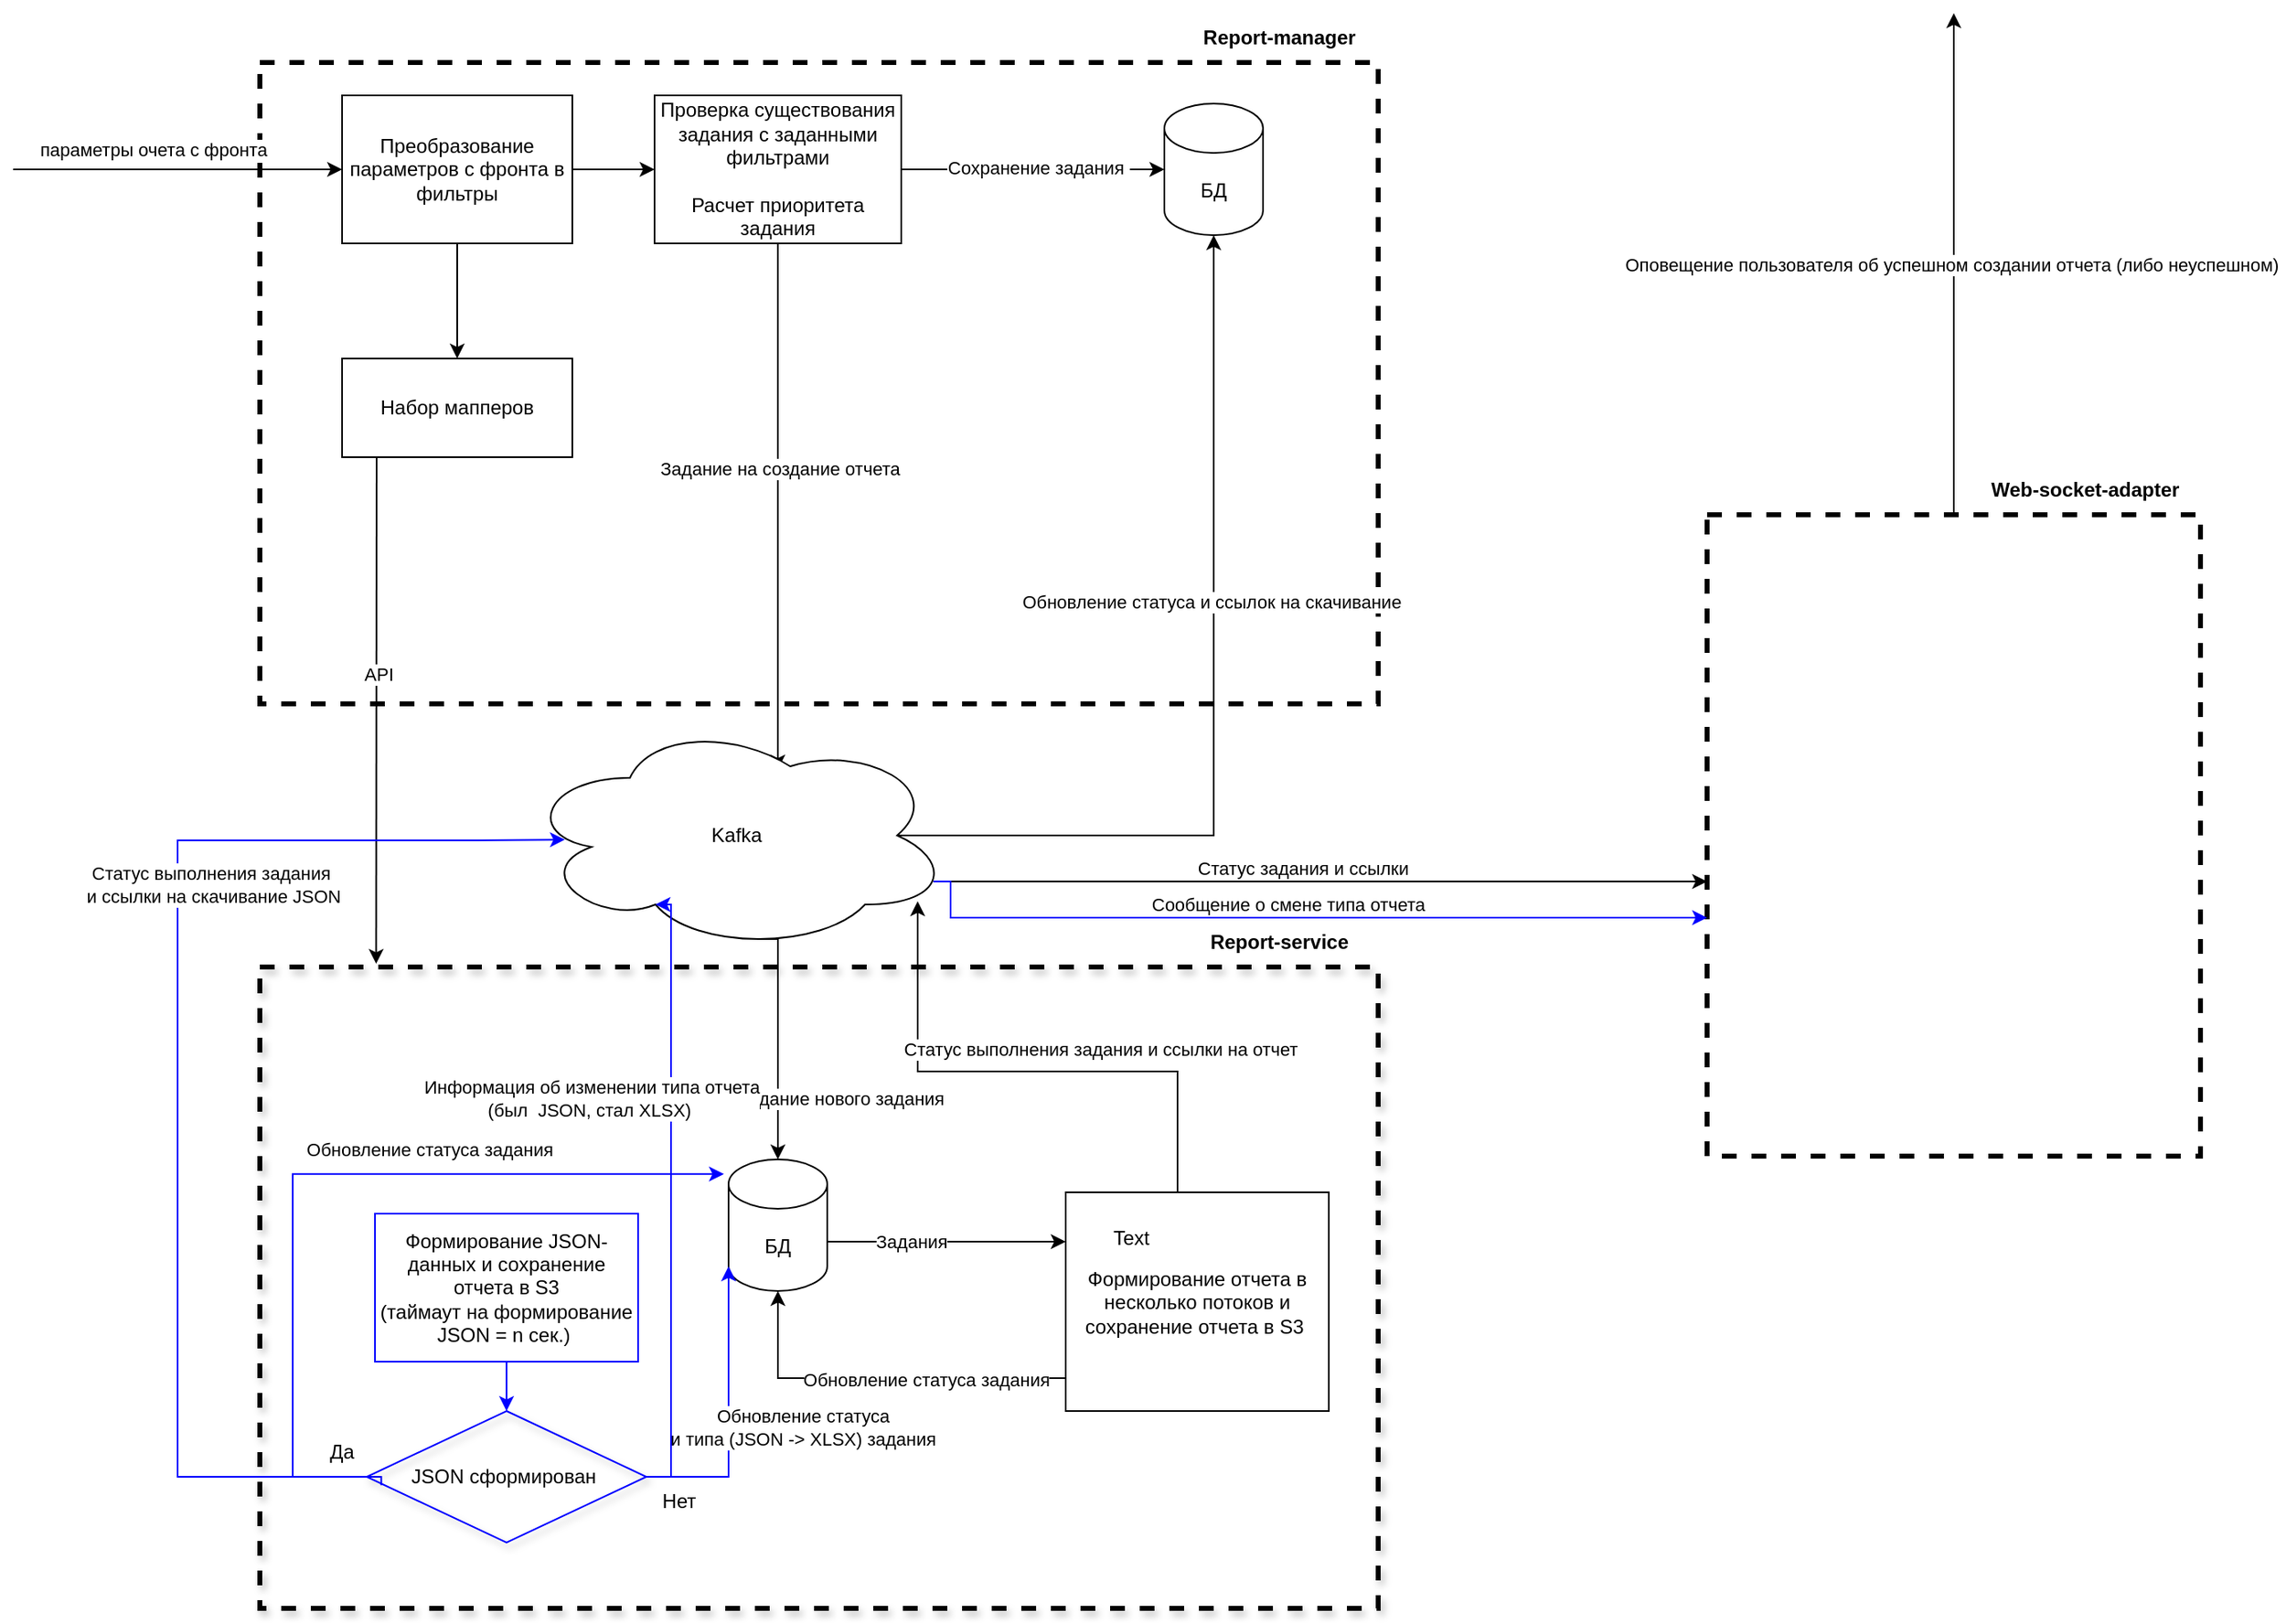 <mxfile version="16.5.6" type="github">
  <diagram id="--_mKY9uIyGNnoBqqsMm" name="Page-1">
    <mxGraphModel dx="1282" dy="592" grid="1" gridSize="10" guides="1" tooltips="1" connect="1" arrows="1" fold="1" page="1" pageScale="1" pageWidth="1169" pageHeight="1654" math="0" shadow="0">
      <root>
        <mxCell id="0" />
        <mxCell id="1" parent="0" />
        <mxCell id="ihDoaSoHkPEgw2970Gpz-1" value="" style="rounded=0;whiteSpace=wrap;html=1;dashed=1;strokeColor=default;fillColor=none;strokeWidth=3;" parent="1" vertex="1">
          <mxGeometry x="160" y="160" width="680" height="390" as="geometry" />
        </mxCell>
        <mxCell id="ihDoaSoHkPEgw2970Gpz-2" value="Report-manager" style="text;html=1;strokeColor=none;fillColor=none;align=center;verticalAlign=middle;whiteSpace=wrap;rounded=0;fontStyle=1" parent="1" vertex="1">
          <mxGeometry x="710" y="130" width="140" height="30" as="geometry" />
        </mxCell>
        <mxCell id="ihDoaSoHkPEgw2970Gpz-3" value="" style="rounded=0;whiteSpace=wrap;html=1;dashed=1;strokeColor=default;fillColor=none;strokeWidth=3;shadow=1;" parent="1" vertex="1">
          <mxGeometry x="160" y="710" width="680" height="390" as="geometry" />
        </mxCell>
        <mxCell id="ihDoaSoHkPEgw2970Gpz-4" value="Report-service" style="text;html=1;strokeColor=none;fillColor=none;align=center;verticalAlign=middle;whiteSpace=wrap;rounded=0;fontStyle=1" parent="1" vertex="1">
          <mxGeometry x="710" y="680" width="140" height="30" as="geometry" />
        </mxCell>
        <mxCell id="ihDoaSoHkPEgw2970Gpz-5" value="" style="endArrow=classic;html=1;rounded=0;" parent="1" target="ihDoaSoHkPEgw2970Gpz-7" edge="1">
          <mxGeometry width="50" height="50" relative="1" as="geometry">
            <mxPoint x="10" y="225" as="sourcePoint" />
            <mxPoint x="159" y="202" as="targetPoint" />
          </mxGeometry>
        </mxCell>
        <mxCell id="ihDoaSoHkPEgw2970Gpz-6" value="параметры очета с фронта" style="edgeLabel;html=1;align=center;verticalAlign=middle;resizable=0;points=[];" parent="ihDoaSoHkPEgw2970Gpz-5" vertex="1" connectable="0">
          <mxGeometry x="-0.437" y="-1" relative="1" as="geometry">
            <mxPoint x="28" y="-13" as="offset" />
          </mxGeometry>
        </mxCell>
        <mxCell id="NRzl2iRrGpZ0gu4GAXt2-4" style="edgeStyle=orthogonalEdgeStyle;rounded=0;orthogonalLoop=1;jettySize=auto;html=1;exitX=1;exitY=0.5;exitDx=0;exitDy=0;" parent="1" source="ihDoaSoHkPEgw2970Gpz-7" target="NRzl2iRrGpZ0gu4GAXt2-3" edge="1">
          <mxGeometry relative="1" as="geometry" />
        </mxCell>
        <mxCell id="NRzl2iRrGpZ0gu4GAXt2-31" style="edgeStyle=orthogonalEdgeStyle;rounded=0;orthogonalLoop=1;jettySize=auto;html=1;" parent="1" source="ihDoaSoHkPEgw2970Gpz-7" target="NRzl2iRrGpZ0gu4GAXt2-30" edge="1">
          <mxGeometry relative="1" as="geometry" />
        </mxCell>
        <mxCell id="ihDoaSoHkPEgw2970Gpz-7" value="Преобразование параметров с фронта в фильтры" style="rounded=0;whiteSpace=wrap;html=1;strokeColor=default;strokeWidth=1;fillColor=default;" parent="1" vertex="1">
          <mxGeometry x="210" y="180" width="140" height="90" as="geometry" />
        </mxCell>
        <mxCell id="NRzl2iRrGpZ0gu4GAXt2-1" value="" style="endArrow=classic;html=1;rounded=0;entryX=0.104;entryY=-0.005;entryDx=0;entryDy=0;entryPerimeter=0;exitX=0.15;exitY=0.993;exitDx=0;exitDy=0;exitPerimeter=0;" parent="1" source="NRzl2iRrGpZ0gu4GAXt2-30" target="ihDoaSoHkPEgw2970Gpz-3" edge="1">
          <mxGeometry width="50" height="50" relative="1" as="geometry">
            <mxPoint x="231" y="270" as="sourcePoint" />
            <mxPoint x="229" y="700" as="targetPoint" />
          </mxGeometry>
        </mxCell>
        <mxCell id="NRzl2iRrGpZ0gu4GAXt2-2" value="API" style="edgeLabel;html=1;align=center;verticalAlign=middle;resizable=0;points=[];" parent="NRzl2iRrGpZ0gu4GAXt2-1" vertex="1" connectable="0">
          <mxGeometry x="-0.143" y="1" relative="1" as="geometry">
            <mxPoint as="offset" />
          </mxGeometry>
        </mxCell>
        <mxCell id="NRzl2iRrGpZ0gu4GAXt2-6" style="edgeStyle=orthogonalEdgeStyle;rounded=0;orthogonalLoop=1;jettySize=auto;html=1;exitX=1;exitY=0.5;exitDx=0;exitDy=0;entryX=0;entryY=0.5;entryDx=0;entryDy=0;entryPerimeter=0;" parent="1" source="NRzl2iRrGpZ0gu4GAXt2-3" target="NRzl2iRrGpZ0gu4GAXt2-5" edge="1">
          <mxGeometry relative="1" as="geometry" />
        </mxCell>
        <mxCell id="NRzl2iRrGpZ0gu4GAXt2-7" value="Сохранение задания&amp;nbsp;" style="edgeLabel;html=1;align=center;verticalAlign=middle;resizable=0;points=[];" parent="NRzl2iRrGpZ0gu4GAXt2-6" vertex="1" connectable="0">
          <mxGeometry x="0.037" y="1" relative="1" as="geometry">
            <mxPoint as="offset" />
          </mxGeometry>
        </mxCell>
        <mxCell id="NRzl2iRrGpZ0gu4GAXt2-11" style="edgeStyle=orthogonalEdgeStyle;rounded=0;orthogonalLoop=1;jettySize=auto;html=1;entryX=0.596;entryY=0.214;entryDx=0;entryDy=0;entryPerimeter=0;" parent="1" source="NRzl2iRrGpZ0gu4GAXt2-3" target="NRzl2iRrGpZ0gu4GAXt2-10" edge="1">
          <mxGeometry relative="1" as="geometry" />
        </mxCell>
        <mxCell id="NRzl2iRrGpZ0gu4GAXt2-12" value="Задание на создание отчета" style="edgeLabel;html=1;align=center;verticalAlign=middle;resizable=0;points=[];" parent="NRzl2iRrGpZ0gu4GAXt2-11" vertex="1" connectable="0">
          <mxGeometry x="-0.144" y="1" relative="1" as="geometry">
            <mxPoint as="offset" />
          </mxGeometry>
        </mxCell>
        <mxCell id="NRzl2iRrGpZ0gu4GAXt2-3" value="Проверка существования задания с заданными фильтрами&lt;br&gt;&lt;br&gt;Расчет приоритета задания" style="rounded=0;whiteSpace=wrap;html=1;" parent="1" vertex="1">
          <mxGeometry x="400" y="180" width="150" height="90" as="geometry" />
        </mxCell>
        <mxCell id="NRzl2iRrGpZ0gu4GAXt2-5" value="БД" style="shape=cylinder3;whiteSpace=wrap;html=1;boundedLbl=1;backgroundOutline=1;size=15;" parent="1" vertex="1">
          <mxGeometry x="710" y="185" width="60" height="80" as="geometry" />
        </mxCell>
        <mxCell id="NRzl2iRrGpZ0gu4GAXt2-14" style="edgeStyle=orthogonalEdgeStyle;rounded=0;orthogonalLoop=1;jettySize=auto;html=1;exitX=0.55;exitY=0.95;exitDx=0;exitDy=0;exitPerimeter=0;entryX=0.5;entryY=0;entryDx=0;entryDy=0;entryPerimeter=0;" parent="1" source="NRzl2iRrGpZ0gu4GAXt2-10" target="NRzl2iRrGpZ0gu4GAXt2-13" edge="1">
          <mxGeometry relative="1" as="geometry">
            <Array as="points">
              <mxPoint x="475" y="693" />
            </Array>
          </mxGeometry>
        </mxCell>
        <mxCell id="NRzl2iRrGpZ0gu4GAXt2-15" value="Создание нового задания" style="edgeLabel;html=1;align=center;verticalAlign=middle;resizable=0;points=[];" parent="NRzl2iRrGpZ0gu4GAXt2-14" vertex="1" connectable="0">
          <mxGeometry x="0.172" y="1" relative="1" as="geometry">
            <mxPoint x="34" y="23" as="offset" />
          </mxGeometry>
        </mxCell>
        <mxCell id="NRzl2iRrGpZ0gu4GAXt2-23" style="edgeStyle=orthogonalEdgeStyle;rounded=0;orthogonalLoop=1;jettySize=auto;html=1;entryX=0.5;entryY=1;entryDx=0;entryDy=0;entryPerimeter=0;exitX=0.875;exitY=0.5;exitDx=0;exitDy=0;exitPerimeter=0;" parent="1" source="NRzl2iRrGpZ0gu4GAXt2-10" target="NRzl2iRrGpZ0gu4GAXt2-5" edge="1">
          <mxGeometry relative="1" as="geometry" />
        </mxCell>
        <mxCell id="NRzl2iRrGpZ0gu4GAXt2-24" value="Обновление статуса и ссылок на скачивание&amp;nbsp;" style="edgeLabel;html=1;align=center;verticalAlign=middle;resizable=0;points=[];" parent="NRzl2iRrGpZ0gu4GAXt2-23" vertex="1" connectable="0">
          <mxGeometry x="0.2" relative="1" as="geometry">
            <mxPoint as="offset" />
          </mxGeometry>
        </mxCell>
        <mxCell id="NRzl2iRrGpZ0gu4GAXt2-27" style="edgeStyle=orthogonalEdgeStyle;rounded=0;orthogonalLoop=1;jettySize=auto;html=1;exitX=0.96;exitY=0.7;exitDx=0;exitDy=0;exitPerimeter=0;" parent="1" source="NRzl2iRrGpZ0gu4GAXt2-10" target="NRzl2iRrGpZ0gu4GAXt2-25" edge="1">
          <mxGeometry relative="1" as="geometry">
            <Array as="points">
              <mxPoint x="1120" y="658" />
              <mxPoint x="1120" y="658" />
            </Array>
          </mxGeometry>
        </mxCell>
        <mxCell id="NRzl2iRrGpZ0gu4GAXt2-28" value="Статус задания и ссылки" style="edgeLabel;html=1;align=center;verticalAlign=middle;resizable=0;points=[];" parent="NRzl2iRrGpZ0gu4GAXt2-27" vertex="1" connectable="0">
          <mxGeometry x="0.175" y="2" relative="1" as="geometry">
            <mxPoint x="-52" y="-6" as="offset" />
          </mxGeometry>
        </mxCell>
        <mxCell id="NRzl2iRrGpZ0gu4GAXt2-10" value="Kafka" style="ellipse;shape=cloud;whiteSpace=wrap;html=1;" parent="1" vertex="1">
          <mxGeometry x="320" y="560" width="260" height="140" as="geometry" />
        </mxCell>
        <mxCell id="NRzl2iRrGpZ0gu4GAXt2-17" style="edgeStyle=orthogonalEdgeStyle;rounded=0;orthogonalLoop=1;jettySize=auto;html=1;" parent="1" source="NRzl2iRrGpZ0gu4GAXt2-13" target="NRzl2iRrGpZ0gu4GAXt2-16" edge="1">
          <mxGeometry relative="1" as="geometry">
            <Array as="points">
              <mxPoint x="560" y="877" />
              <mxPoint x="560" y="877" />
            </Array>
          </mxGeometry>
        </mxCell>
        <mxCell id="NRzl2iRrGpZ0gu4GAXt2-19" value="Задания" style="edgeLabel;html=1;align=center;verticalAlign=middle;resizable=0;points=[];" parent="NRzl2iRrGpZ0gu4GAXt2-17" vertex="1" connectable="0">
          <mxGeometry x="-0.304" relative="1" as="geometry">
            <mxPoint as="offset" />
          </mxGeometry>
        </mxCell>
        <mxCell id="NRzl2iRrGpZ0gu4GAXt2-13" value="БД" style="shape=cylinder3;whiteSpace=wrap;html=1;boundedLbl=1;backgroundOutline=1;size=15;" parent="1" vertex="1">
          <mxGeometry x="445" y="827" width="60" height="80" as="geometry" />
        </mxCell>
        <mxCell id="NRzl2iRrGpZ0gu4GAXt2-18" style="edgeStyle=orthogonalEdgeStyle;rounded=0;orthogonalLoop=1;jettySize=auto;html=1;" parent="1" source="NRzl2iRrGpZ0gu4GAXt2-16" target="NRzl2iRrGpZ0gu4GAXt2-13" edge="1">
          <mxGeometry relative="1" as="geometry">
            <Array as="points">
              <mxPoint x="475" y="960" />
            </Array>
          </mxGeometry>
        </mxCell>
        <mxCell id="NRzl2iRrGpZ0gu4GAXt2-20" value="Обновление статуса задания" style="edgeLabel;html=1;align=center;verticalAlign=middle;resizable=0;points=[];" parent="NRzl2iRrGpZ0gu4GAXt2-18" vertex="1" connectable="0">
          <mxGeometry x="-0.254" y="1" relative="1" as="geometry">
            <mxPoint as="offset" />
          </mxGeometry>
        </mxCell>
        <mxCell id="NRzl2iRrGpZ0gu4GAXt2-21" style="edgeStyle=orthogonalEdgeStyle;rounded=0;orthogonalLoop=1;jettySize=auto;html=1;exitX=0.425;exitY=-0.001;exitDx=0;exitDy=0;exitPerimeter=0;entryX=0.923;entryY=0.786;entryDx=0;entryDy=0;entryPerimeter=0;" parent="1" source="NRzl2iRrGpZ0gu4GAXt2-16" target="NRzl2iRrGpZ0gu4GAXt2-10" edge="1">
          <mxGeometry relative="1" as="geometry" />
        </mxCell>
        <mxCell id="NRzl2iRrGpZ0gu4GAXt2-22" value="Статус выполнения задания и ссылки на отчет" style="edgeLabel;html=1;align=center;verticalAlign=middle;resizable=0;points=[];" parent="NRzl2iRrGpZ0gu4GAXt2-21" vertex="1" connectable="0">
          <mxGeometry x="0.089" y="-1" relative="1" as="geometry">
            <mxPoint x="62" y="-13" as="offset" />
          </mxGeometry>
        </mxCell>
        <mxCell id="NRzl2iRrGpZ0gu4GAXt2-16" value="Формирование отчета в несколько потоков и сохранение отчета в S3&amp;nbsp;" style="rounded=0;whiteSpace=wrap;html=1;" parent="1" vertex="1">
          <mxGeometry x="650" y="847" width="160" height="133" as="geometry" />
        </mxCell>
        <mxCell id="NRzl2iRrGpZ0gu4GAXt2-29" value="Оповещение пользователя об успешном создании отчета (либо неуспешном)&amp;nbsp;" style="edgeStyle=orthogonalEdgeStyle;rounded=0;orthogonalLoop=1;jettySize=auto;html=1;" parent="1" source="NRzl2iRrGpZ0gu4GAXt2-25" edge="1">
          <mxGeometry relative="1" as="geometry">
            <mxPoint x="1190" y="130" as="targetPoint" />
          </mxGeometry>
        </mxCell>
        <mxCell id="NRzl2iRrGpZ0gu4GAXt2-25" value="" style="rounded=0;whiteSpace=wrap;html=1;dashed=1;strokeColor=default;fillColor=none;strokeWidth=3;" parent="1" vertex="1">
          <mxGeometry x="1040" y="435" width="300" height="390" as="geometry" />
        </mxCell>
        <mxCell id="NRzl2iRrGpZ0gu4GAXt2-26" value="Web-socket-adapter" style="text;html=1;strokeColor=none;fillColor=none;align=center;verticalAlign=middle;whiteSpace=wrap;rounded=0;fontStyle=1" parent="1" vertex="1">
          <mxGeometry x="1200" y="405" width="140" height="30" as="geometry" />
        </mxCell>
        <mxCell id="NRzl2iRrGpZ0gu4GAXt2-30" value="Набор мапперов" style="rounded=0;whiteSpace=wrap;html=1;" parent="1" vertex="1">
          <mxGeometry x="210" y="340" width="140" height="60" as="geometry" />
        </mxCell>
        <mxCell id="Woe1U0nDDBUeNtVWz05R-1" value="Формирование JSON-данных&amp;nbsp;и сохранение отчета в S3&lt;br&gt;(таймаут на формирование JSON = n сек.)&amp;nbsp;" style="rounded=0;whiteSpace=wrap;html=1;strokeColor=#0000FF;" vertex="1" parent="1">
          <mxGeometry x="230" y="860" width="160" height="90" as="geometry" />
        </mxCell>
        <mxCell id="Woe1U0nDDBUeNtVWz05R-2" style="edgeStyle=orthogonalEdgeStyle;rounded=0;orthogonalLoop=1;jettySize=auto;html=1;exitX=0.052;exitY=0.564;exitDx=0;exitDy=0;entryX=0.098;entryY=0.518;entryDx=0;entryDy=0;entryPerimeter=0;fillColor=#0000FF;strokeColor=#0000FF;exitPerimeter=0;" edge="1" parent="1" source="Woe1U0nDDBUeNtVWz05R-5" target="NRzl2iRrGpZ0gu4GAXt2-10">
          <mxGeometry relative="1" as="geometry">
            <mxPoint x="145" y="1020" as="sourcePoint" />
            <mxPoint x="290.99" y="670.12" as="targetPoint" />
            <Array as="points">
              <mxPoint x="234" y="1020" />
              <mxPoint x="110" y="1020" />
              <mxPoint x="110" y="633" />
              <mxPoint x="291" y="633" />
            </Array>
          </mxGeometry>
        </mxCell>
        <mxCell id="Woe1U0nDDBUeNtVWz05R-3" value="Статус выполнения задания&lt;br&gt;&amp;nbsp;и ссылки на скачивание JSON" style="edgeLabel;html=1;align=center;verticalAlign=middle;resizable=0;points=[];strokeColor=#0000FF;fillColor=#0000FF;" vertex="1" connectable="0" parent="Woe1U0nDDBUeNtVWz05R-2">
          <mxGeometry x="0.089" y="-1" relative="1" as="geometry">
            <mxPoint x="19" y="-80" as="offset" />
          </mxGeometry>
        </mxCell>
        <mxCell id="Woe1U0nDDBUeNtVWz05R-5" value="JSON сформирован&amp;nbsp;" style="rhombus;whiteSpace=wrap;html=1;shadow=1;strokeColor=#0000FF;fillColor=none;" vertex="1" parent="1">
          <mxGeometry x="225" y="980" width="170" height="80" as="geometry" />
        </mxCell>
        <mxCell id="Woe1U0nDDBUeNtVWz05R-6" value="" style="endArrow=classic;html=1;rounded=0;strokeColor=#0000FF;fillColor=#0000FF;entryX=0.5;entryY=0;entryDx=0;entryDy=0;" edge="1" parent="1" source="Woe1U0nDDBUeNtVWz05R-1" target="Woe1U0nDDBUeNtVWz05R-5">
          <mxGeometry width="50" height="50" relative="1" as="geometry">
            <mxPoint x="310" y="1000" as="sourcePoint" />
            <mxPoint x="360" y="950" as="targetPoint" />
          </mxGeometry>
        </mxCell>
        <mxCell id="Woe1U0nDDBUeNtVWz05R-7" value="Text" style="text;html=1;strokeColor=none;fillColor=none;align=center;verticalAlign=middle;whiteSpace=wrap;rounded=0;shadow=1;" vertex="1" parent="1">
          <mxGeometry x="660" y="860" width="60" height="30" as="geometry" />
        </mxCell>
        <mxCell id="Woe1U0nDDBUeNtVWz05R-8" value="Да" style="text;html=1;strokeColor=none;fillColor=none;align=center;verticalAlign=middle;whiteSpace=wrap;rounded=0;shadow=1;" vertex="1" parent="1">
          <mxGeometry x="180" y="990" width="60" height="30" as="geometry" />
        </mxCell>
        <mxCell id="Woe1U0nDDBUeNtVWz05R-9" style="edgeStyle=orthogonalEdgeStyle;rounded=0;orthogonalLoop=1;jettySize=auto;html=1;exitX=0.75;exitY=1;exitDx=0;exitDy=0;entryX=-0.047;entryY=0.111;entryDx=0;entryDy=0;entryPerimeter=0;fillColor=#0000FF;strokeColor=#0000FF;" edge="1" parent="1" source="Woe1U0nDDBUeNtVWz05R-8" target="NRzl2iRrGpZ0gu4GAXt2-13">
          <mxGeometry relative="1" as="geometry">
            <mxPoint x="235" y="1030" as="sourcePoint" />
            <mxPoint x="380.99" y="680.12" as="targetPoint" />
            <Array as="points">
              <mxPoint x="180" y="1020" />
              <mxPoint x="180" y="836" />
            </Array>
          </mxGeometry>
        </mxCell>
        <mxCell id="Woe1U0nDDBUeNtVWz05R-10" value="Обновление статуса задания" style="edgeLabel;html=1;align=center;verticalAlign=middle;resizable=0;points=[];strokeColor=#0000FF;fillColor=#0000FF;" vertex="1" connectable="0" parent="Woe1U0nDDBUeNtVWz05R-9">
          <mxGeometry x="0.089" y="-1" relative="1" as="geometry">
            <mxPoint x="44" y="-16" as="offset" />
          </mxGeometry>
        </mxCell>
        <mxCell id="Woe1U0nDDBUeNtVWz05R-11" style="edgeStyle=orthogonalEdgeStyle;rounded=0;orthogonalLoop=1;jettySize=auto;html=1;exitX=0.75;exitY=1;exitDx=0;exitDy=0;fillColor=#0000FF;strokeColor=#0000FF;entryX=0;entryY=1;entryDx=0;entryDy=-15;entryPerimeter=0;" edge="1" parent="1" target="NRzl2iRrGpZ0gu4GAXt2-13">
          <mxGeometry relative="1" as="geometry">
            <mxPoint x="395" y="1020" as="sourcePoint" />
            <mxPoint x="612.18" y="835.88" as="targetPoint" />
            <Array as="points">
              <mxPoint x="445" y="1020" />
            </Array>
          </mxGeometry>
        </mxCell>
        <mxCell id="Woe1U0nDDBUeNtVWz05R-12" value="Обновление статуса &lt;br&gt;и типа (JSON -&amp;gt; XLSX) задания" style="edgeLabel;html=1;align=center;verticalAlign=middle;resizable=0;points=[];strokeColor=#0000FF;fillColor=#0000FF;" vertex="1" connectable="0" parent="Woe1U0nDDBUeNtVWz05R-11">
          <mxGeometry x="0.089" y="-1" relative="1" as="geometry">
            <mxPoint x="44" y="17" as="offset" />
          </mxGeometry>
        </mxCell>
        <mxCell id="Woe1U0nDDBUeNtVWz05R-13" style="edgeStyle=orthogonalEdgeStyle;rounded=0;orthogonalLoop=1;jettySize=auto;html=1;exitX=1;exitY=0.5;exitDx=0;exitDy=0;entryX=0.31;entryY=0.8;entryDx=0;entryDy=0;entryPerimeter=0;fillColor=#0000FF;strokeColor=#0000FF;" edge="1" parent="1" source="Woe1U0nDDBUeNtVWz05R-5" target="NRzl2iRrGpZ0gu4GAXt2-10">
          <mxGeometry relative="1" as="geometry">
            <mxPoint x="243.84" y="1035.12" as="sourcePoint" />
            <mxPoint x="355.48" y="642.52" as="targetPoint" />
            <Array as="points">
              <mxPoint x="410" y="1020" />
              <mxPoint x="410" y="672" />
            </Array>
          </mxGeometry>
        </mxCell>
        <mxCell id="Woe1U0nDDBUeNtVWz05R-14" value="&amp;nbsp;Информация об изменении типа отчета &lt;br&gt;(был&amp;nbsp; JSON, стал XLSX)" style="edgeLabel;html=1;align=center;verticalAlign=middle;resizable=0;points=[];strokeColor=#0000FF;fillColor=#0000FF;" vertex="1" connectable="0" parent="Woe1U0nDDBUeNtVWz05R-13">
          <mxGeometry x="0.089" y="-1" relative="1" as="geometry">
            <mxPoint x="-51" y="-42" as="offset" />
          </mxGeometry>
        </mxCell>
        <mxCell id="Woe1U0nDDBUeNtVWz05R-15" value="Нет" style="text;html=1;strokeColor=none;fillColor=none;align=center;verticalAlign=middle;whiteSpace=wrap;rounded=0;shadow=1;" vertex="1" parent="1">
          <mxGeometry x="385" y="1020" width="60" height="30" as="geometry" />
        </mxCell>
        <mxCell id="Woe1U0nDDBUeNtVWz05R-16" style="edgeStyle=orthogonalEdgeStyle;rounded=0;orthogonalLoop=1;jettySize=auto;html=1;exitX=0.96;exitY=0.7;exitDx=0;exitDy=0;exitPerimeter=0;strokeColor=#0000FF;" edge="1" parent="1" source="NRzl2iRrGpZ0gu4GAXt2-10" target="NRzl2iRrGpZ0gu4GAXt2-25">
          <mxGeometry relative="1" as="geometry">
            <Array as="points">
              <mxPoint x="580" y="658" />
              <mxPoint x="580" y="680" />
            </Array>
            <mxPoint x="579.6" y="668.0" as="sourcePoint" />
            <mxPoint x="1050" y="668.0" as="targetPoint" />
          </mxGeometry>
        </mxCell>
        <mxCell id="Woe1U0nDDBUeNtVWz05R-17" value="Сообщение о смене типа отчета" style="edgeLabel;html=1;align=center;verticalAlign=middle;resizable=0;points=[];" vertex="1" connectable="0" parent="Woe1U0nDDBUeNtVWz05R-16">
          <mxGeometry x="0.175" y="2" relative="1" as="geometry">
            <mxPoint x="-52" y="-6" as="offset" />
          </mxGeometry>
        </mxCell>
      </root>
    </mxGraphModel>
  </diagram>
</mxfile>
